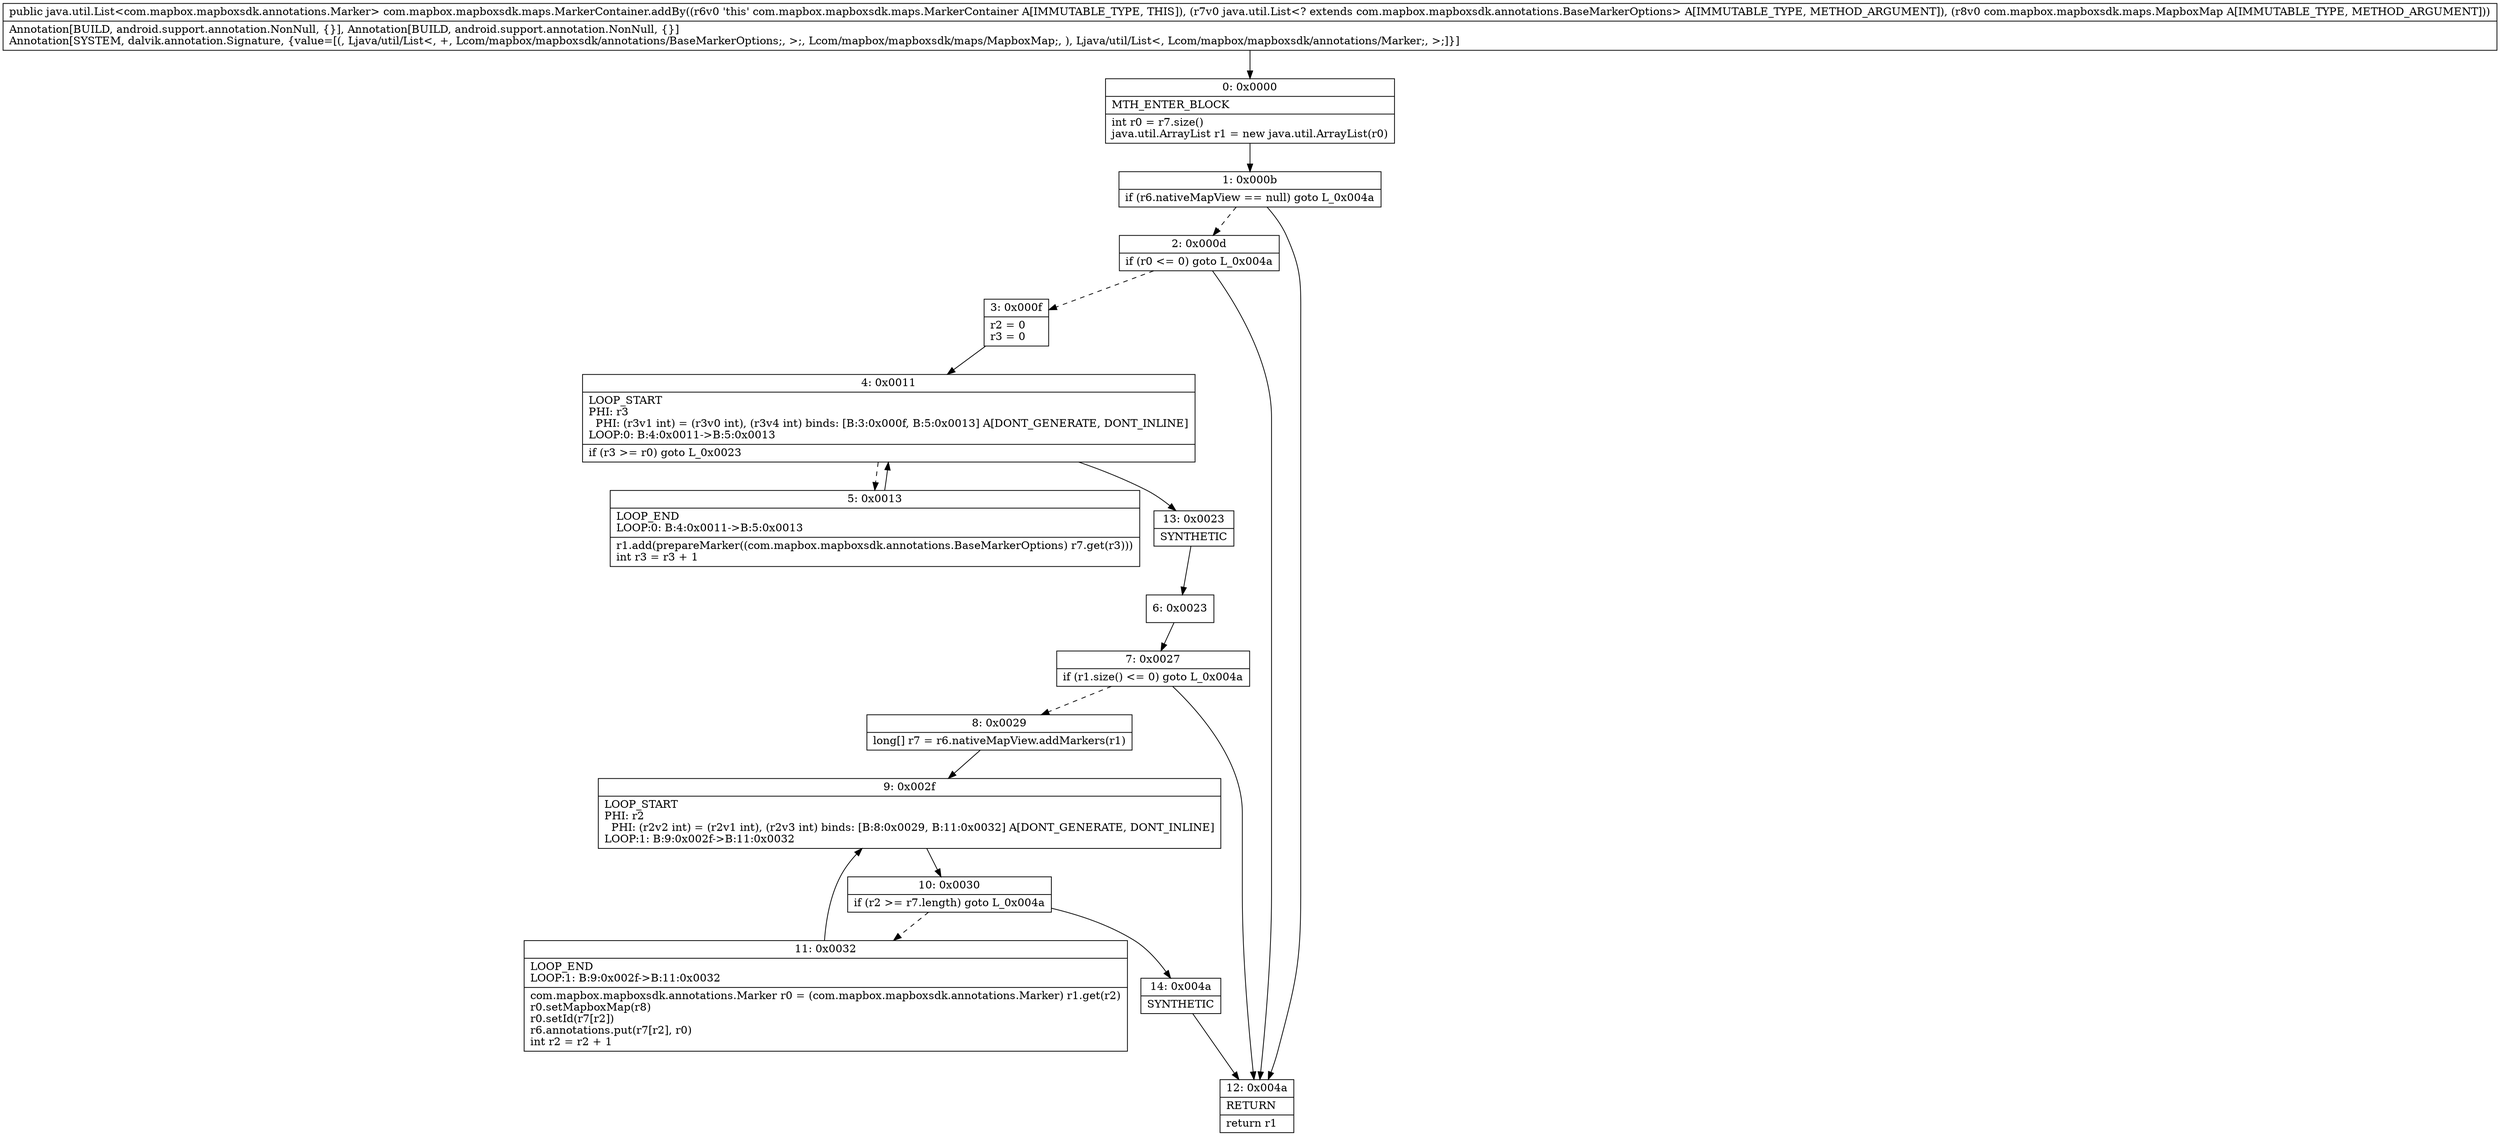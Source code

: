 digraph "CFG forcom.mapbox.mapboxsdk.maps.MarkerContainer.addBy(Ljava\/util\/List;Lcom\/mapbox\/mapboxsdk\/maps\/MapboxMap;)Ljava\/util\/List;" {
Node_0 [shape=record,label="{0\:\ 0x0000|MTH_ENTER_BLOCK\l|int r0 = r7.size()\ljava.util.ArrayList r1 = new java.util.ArrayList(r0)\l}"];
Node_1 [shape=record,label="{1\:\ 0x000b|if (r6.nativeMapView == null) goto L_0x004a\l}"];
Node_2 [shape=record,label="{2\:\ 0x000d|if (r0 \<= 0) goto L_0x004a\l}"];
Node_3 [shape=record,label="{3\:\ 0x000f|r2 = 0\lr3 = 0\l}"];
Node_4 [shape=record,label="{4\:\ 0x0011|LOOP_START\lPHI: r3 \l  PHI: (r3v1 int) = (r3v0 int), (r3v4 int) binds: [B:3:0x000f, B:5:0x0013] A[DONT_GENERATE, DONT_INLINE]\lLOOP:0: B:4:0x0011\-\>B:5:0x0013\l|if (r3 \>= r0) goto L_0x0023\l}"];
Node_5 [shape=record,label="{5\:\ 0x0013|LOOP_END\lLOOP:0: B:4:0x0011\-\>B:5:0x0013\l|r1.add(prepareMarker((com.mapbox.mapboxsdk.annotations.BaseMarkerOptions) r7.get(r3)))\lint r3 = r3 + 1\l}"];
Node_6 [shape=record,label="{6\:\ 0x0023}"];
Node_7 [shape=record,label="{7\:\ 0x0027|if (r1.size() \<= 0) goto L_0x004a\l}"];
Node_8 [shape=record,label="{8\:\ 0x0029|long[] r7 = r6.nativeMapView.addMarkers(r1)\l}"];
Node_9 [shape=record,label="{9\:\ 0x002f|LOOP_START\lPHI: r2 \l  PHI: (r2v2 int) = (r2v1 int), (r2v3 int) binds: [B:8:0x0029, B:11:0x0032] A[DONT_GENERATE, DONT_INLINE]\lLOOP:1: B:9:0x002f\-\>B:11:0x0032\l}"];
Node_10 [shape=record,label="{10\:\ 0x0030|if (r2 \>= r7.length) goto L_0x004a\l}"];
Node_11 [shape=record,label="{11\:\ 0x0032|LOOP_END\lLOOP:1: B:9:0x002f\-\>B:11:0x0032\l|com.mapbox.mapboxsdk.annotations.Marker r0 = (com.mapbox.mapboxsdk.annotations.Marker) r1.get(r2)\lr0.setMapboxMap(r8)\lr0.setId(r7[r2])\lr6.annotations.put(r7[r2], r0)\lint r2 = r2 + 1\l}"];
Node_12 [shape=record,label="{12\:\ 0x004a|RETURN\l|return r1\l}"];
Node_13 [shape=record,label="{13\:\ 0x0023|SYNTHETIC\l}"];
Node_14 [shape=record,label="{14\:\ 0x004a|SYNTHETIC\l}"];
MethodNode[shape=record,label="{public java.util.List\<com.mapbox.mapboxsdk.annotations.Marker\> com.mapbox.mapboxsdk.maps.MarkerContainer.addBy((r6v0 'this' com.mapbox.mapboxsdk.maps.MarkerContainer A[IMMUTABLE_TYPE, THIS]), (r7v0 java.util.List\<? extends com.mapbox.mapboxsdk.annotations.BaseMarkerOptions\> A[IMMUTABLE_TYPE, METHOD_ARGUMENT]), (r8v0 com.mapbox.mapboxsdk.maps.MapboxMap A[IMMUTABLE_TYPE, METHOD_ARGUMENT]))  | Annotation[BUILD, android.support.annotation.NonNull, \{\}], Annotation[BUILD, android.support.annotation.NonNull, \{\}]\lAnnotation[SYSTEM, dalvik.annotation.Signature, \{value=[(, Ljava\/util\/List\<, +, Lcom\/mapbox\/mapboxsdk\/annotations\/BaseMarkerOptions;, \>;, Lcom\/mapbox\/mapboxsdk\/maps\/MapboxMap;, ), Ljava\/util\/List\<, Lcom\/mapbox\/mapboxsdk\/annotations\/Marker;, \>;]\}]\l}"];
MethodNode -> Node_0;
Node_0 -> Node_1;
Node_1 -> Node_2[style=dashed];
Node_1 -> Node_12;
Node_2 -> Node_3[style=dashed];
Node_2 -> Node_12;
Node_3 -> Node_4;
Node_4 -> Node_5[style=dashed];
Node_4 -> Node_13;
Node_5 -> Node_4;
Node_6 -> Node_7;
Node_7 -> Node_8[style=dashed];
Node_7 -> Node_12;
Node_8 -> Node_9;
Node_9 -> Node_10;
Node_10 -> Node_11[style=dashed];
Node_10 -> Node_14;
Node_11 -> Node_9;
Node_13 -> Node_6;
Node_14 -> Node_12;
}


